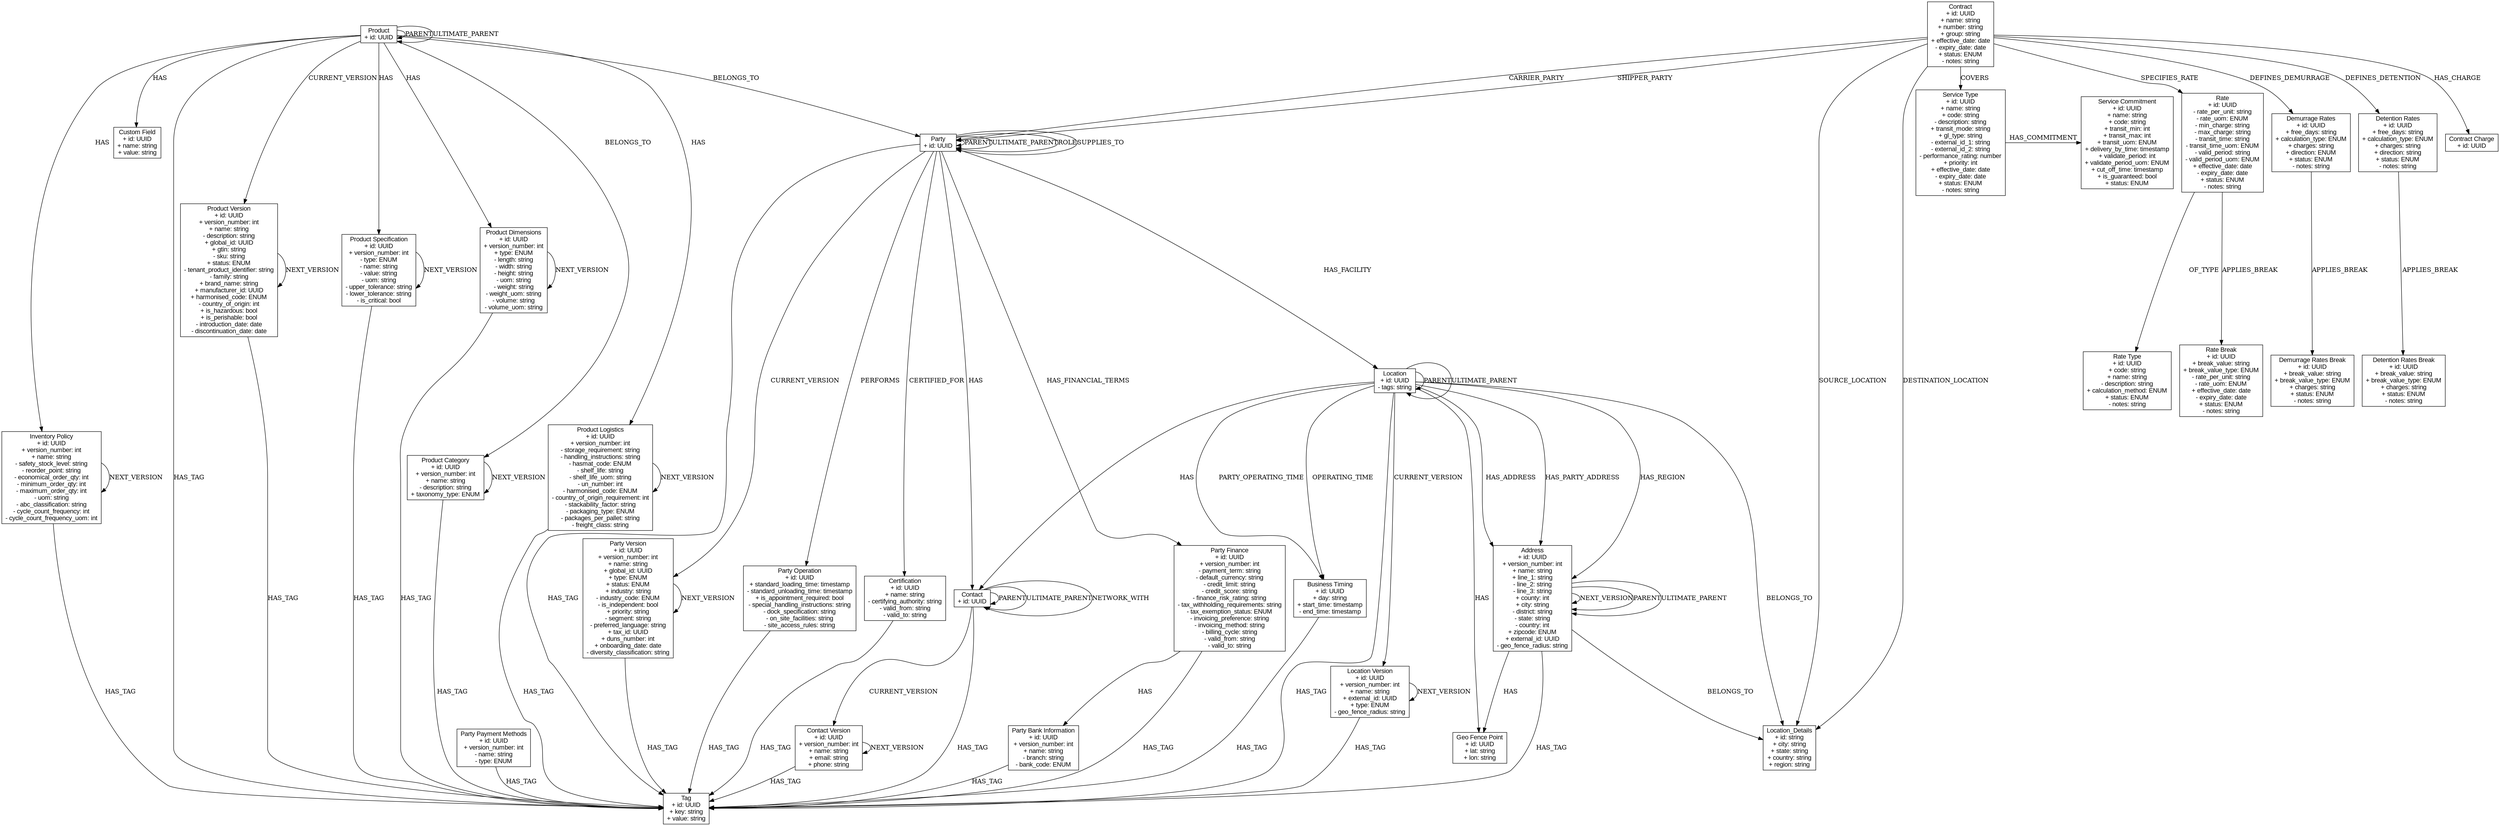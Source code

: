 // Converted Data Model Schema
// Version: 1.0

digraph converted_data_model_schema {
    rankdir=TB;
    node [shape="none", fontname="Arial"];

    // Party
    party [label="Party\n+ id: UUID\n", shape=box];
    // Party Version
    party_version [label="Party Version\n+ id: UUID\n+ version_number: int\n+ name: string\n+ global_id: UUID\n+ type: ENUM\n+ status: ENUM\n+ industry: string\n- industry_code: ENUM\n- is_independent: bool\n+ priority: string\n- segment: string\n- preferred_language: string\n+ tax_id: UUID\n+ duns_number: int\n+ onboarding_date: date\n- diversity_classification: string\n", shape=box];
    // Party Operation
    party_operation [label="Party Operation\n+ id: UUID\n+ standard_loading_time: timestamp\n- standard_unloading_time: timestamp\n+ is_appointment_required: bool\n- special_handling_instructions: string\n- dock_specification: string\n- on_site_facilities: string\n- site_access_rules: string\n", shape=box];
    // Certification
    certification [label="Certification\n+ id: UUID\n+ name: string\n- certifying_authority: string\n- valid_from: string\n- valid_to: string\n", shape=box];
    // Party Finance
    party_finance [label="Party Finance\n+ id: UUID\n+ version_number: int\n- payment_term: string\n- default_currency: string\n- credit_limit: string\n- credit_score: string\n- finance_risk_rating: string\n- tax_withholding_requirements: string\n- tax_exemption_status: ENUM\n- invoicing_preference: string\n- invoicing_method: string\n- billing_cycle: string\n- valid_from: string\n- valid_to: string\n", shape=box];
    // Party Bank Information
    party_bank_information [label="Party Bank Information\n+ id: UUID\n+ version_number: int\n+ name: string\n- branch: string\n- bank_code: ENUM\n", shape=box];
    // Party Payment Methods
    party_payment_methods [label="Party Payment Methods\n+ id: UUID\n+ version_number: int\n- name: string\n- type: ENUM\n", shape=box];
    // Product
    product [label="Product\n+ id: UUID\n", shape=box];
    // Product Version
    product_version [label="Product Version\n+ id: UUID\n+ version_number: int\n+ name: string\n- description: string\n+ global_id: UUID\n+ gtin: string\n- sku: string\n+ status: ENUM\n- tenant_product_identifier: string\n- family: string\n+ brand_name: string\n+ manufacturer_id: UUID\n+ harmonised_code: ENUM\n- country_of_origin: int\n+ is_hazardous: bool\n+ is_perishable: bool\n- introduction_date: date\n- discontinuation_date: date\n", shape=box];
    // Product Specification
    product_specification [label="Product Specification\n+ id: UUID\n+ version_number: int\n- type: ENUM\n- name: string\n- value: string\n- uom: string\n- upper_tolerance: string\n- lower_tolerance: string\n- is_critical: bool\n", shape=box];
    // Product Dimensions
    product_dimensions [label="Product Dimensions\n+ id: UUID\n+ version_number: int\n+ type: ENUM\n- length: string\n- width: string\n- height: string\n- uom: string\n- weight: string\n- weight_uom: string\n- volume: string\n- volume_uom: string\n", shape=box];
    // Product Category
    product_category [label="Product Category\n+ id: UUID\n+ version_number: int\n+ name: string\n- description: string\n+ taxonomy_type: ENUM\n", shape=box];
    // Product Logistics
    product_logistics [label="Product Logistics\n+ id: UUID\n+ version_number: int\n- storage_requirement: string\n- handling_instructions: string\n- hasmat_code: ENUM\n- shelf_life: string\n- shelf_life_uom: string\n- un_number: int\n- harmonised_code: ENUM\n- country_of_origin_requirement: int\n- stackability_factor: string\n- packaging_type: ENUM\n- packages_per_pallet: string\n- freight_class: string\n", shape=box];
    // Inventory Policy
    inventory_policy [label="Inventory Policy\n+ id: UUID\n+ version_number: int\n+ name: string\n- safety_stock_level: string\n- reorder_point: string\n- economical_order_qty: int\n- minimum_order_qty: int\n- maximum_order_qty: int\n- uom: string\n- abc_classification: string\n- cycle_count_frequency: int\n- cycle_count_frequency_uom: int\n", shape=box];
    // Location
    location [label="Location\n+ id: UUID\n- tags: string\n", shape=box];
    // Location Version
    location_version [label="Location Version\n+ id: UUID\n+ version_number: int\n+ name: string\n+ external_id: UUID\n+ type: ENUM\n- geo_fence_radius: string\n", shape=box];
    // Location_Details
    location_details [label="Location_Details\n+ id: string\n+ city: string\n+ state: string\n+ country: string\n+ region: string\n", shape=box];
    // Address
    address [label="Address\n+ id: UUID\n+ version_number: int\n+ name: string\n+ line_1: string\n- line_2: string\n- line_3: string\n+ county: int\n+ city: string\n- district: string\n- state: string\n- country: int\n+ zipcode: ENUM\n+ external_id: UUID\n- geo_fence_radius: string\n", shape=box];
    // Business Timing
    business_timing [label="Business Timing\n+ id: UUID\n+ day: string\n+ start_time: timestamp\n- end_time: timestamp\n", shape=box];
    // Contact
    contact [label="Contact\n+ id: UUID\n", shape=box];
    // Contact Version
    contact_version [label="Contact Version\n+ id: UUID\n+ version_number: int\n+ name: string\n+ email: string\n+ phone: string\n", shape=box];
    // Geo Fence Point
    geo_fence_point [label="Geo Fence Point\n+ id: UUID\n+ lat: string\n+ lon: string\n", shape=box];
    // Custom Field
    custom_field [label="Custom Field\n+ id: UUID\n+ name: string\n+ value: string\n", shape=box];
    // Tag
    tag [label="Tag\n+ id: UUID\n+ key: string\n+ value: string\n", shape=box];
    // Contract
    contract [label="Contract\n+ id: UUID\n+ name: string\n+ number: string\n+ group: string\n+ effective_date: date\n- expiry_date: date\n+ status: ENUM\n- notes: string\n", shape=box];
    // Service Type
    service_type [label="Service Type\n+ id: UUID\n+ name: string\n+ code: string\n- description: string\n+ transit_mode: string\n+ gl_type: string\n- external_id_1: string\n- external_id_2: string\n- performance_rating: number\n+ priority: int\n+ effective_date: date\n- expiry_date: date\n+ status: ENUM\n- notes: string\n", shape=box];
    // Rate
    rate [label="Rate\n+ id: UUID\n- rate_per_unit: string\n- rate_uom: ENUM\n- min_charge: string\n- max_charge: string\n- transit_time: string\n- transit_time_uom: ENUM\n- valid_period: string\n- valid_period_uom: ENUM\n+ effective_date: date\n- expiry_date: date\n+ status: ENUM\n- notes: string\n", shape=box];
    // Rate Type
    rate_type [label="Rate Type\n+ id: UUID\n+ code: string\n+ name: string\n- description: string\n+ calculation_method: ENUM\n+ status: ENUM\n- notes: string\n", shape=box];
    // Rate Break
    rate_break [label="Rate Break\n+ id: UUID\n+ break_value: string\n+ break_value_type: ENUM\n- rate_per_unit: string\n- rate_uom: ENUM\n+ effective_date: date\n- expiry_date: date\n+ status: ENUM\n- notes: string\n", shape=box];
    // Demurrage Rates
    demurrage_rates [label="Demurrage Rates\n+ id: UUID\n+ free_days: string\n+ calculation_type: ENUM\n+ charges: string\n+ direction: ENUM\n+ status: ENUM\n- notes: string\n", shape=box];
    // Demurrage Rates Break
    demurrage_rates_break [label="Demurrage Rates Break\n+ id: UUID\n+ break_value: string\n+ break_value_type: ENUM\n+ charges: string\n+ status: ENUM\n- notes: string\n", shape=box];
    // Detention Rates
    detention_rates [label="Detention Rates\n+ id: UUID\n+ free_days: string\n+ calculation_type: ENUM\n+ charges: string\n+ direction: string\n+ status: ENUM\n- notes: string\n", shape=box];
    // Detention Rates Break
    detention_rates_break [label="Detention Rates Break\n+ id: UUID\n+ break_value: string\n+ break_value_type: ENUM\n+ charges: string\n+ status: ENUM\n- notes: string\n", shape=box];
    // Contract Charge
    contract_charge [label="Contract Charge\n+ id: UUID\n", shape=box];
    // Service Commitment
    service_commitment [label="Service Commitment\n+ id: UUID\n+ name: string\n+ code: string\n+ transit_min: int\n+ transit_max: int\n+ transit_uom: ENUM\n+ delivery_by_time: timestamp\n+ validate_period: int\n+ validate_period_uom: ENUM\n+ cut_off_time: timestamp\n+ is_guaranteed: bool\n+ status: ENUM\n", shape=box];
    // Relationships
    party -> party_version [label="CURRENT_VERSION"];
    party -> party [label="PARENT"];
    party -> party [label="ULTIMATE_PARENT"];
    party -> party_operation [label="PERFORMS"];
    party_version -> party_version [label="NEXT_VERSION"];
    party -> party [label="ROLE"];
    party -> certification [label="CERTIFIED_FOR"];
    party -> party_finance [label="HAS_FINANCIAL_TERMS"];
    party_finance -> party_bank_information [label="HAS"];
    party -> party [label="SUPPLIES_TO"];
    product -> product_version [label="CURRENT_VERSION"];
    product -> product [label="PARENT"];
    product -> product [label="ULTIMATE_PARENT"];
    product_version -> product_version [label="NEXT_VERSION"];
    product -> product_category [label="BELONGS_TO"];
    product -> product_dimensions [label="HAS"];
    product -> product_logistics [label="HAS"];
    product -> product_specification [label="HAS"];
    product -> inventory_policy [label="HAS"];
    product_category -> product_category [label="NEXT_VERSION"];
    product_dimensions -> product_dimensions [label="NEXT_VERSION"];
    product_logistics -> product_logistics [label="NEXT_VERSION"];
    product_specification -> product_specification [label="NEXT_VERSION"];
    inventory_policy -> inventory_policy [label="NEXT_VERSION"];
    location -> location_version [label="CURRENT_VERSION"];
    location -> location [label="PARENT"];
    location -> location [label="ULTIMATE_PARENT"];
    location_version -> location_version [label="NEXT_VERSION"];
    location -> address [label="HAS_ADDRESS"];
    location -> address [label="HAS_PARTY_ADDRESS"];
    address -> address [label="NEXT_VERSION"];
    address -> address [label="PARENT"];
    address -> address [label="ULTIMATE_PARENT"];
    location -> business_timing [label="OPERATING_TIME"];
    location -> business_timing [label="PARTY_OPERATING_TIME"];
    contact -> contact_version [label="CURRENT_VERSION"];
    contact -> contact [label="PARENT"];
    contact -> contact [label="ULTIMATE_PARENT"];
    contact_version -> contact_version [label="NEXT_VERSION"];
    contact -> contact [label="NETWORK_WITH"];
    party -> contact [label="HAS"];
    location -> contact [label="HAS"];
    product -> party [label="BELONGS_TO"];
    party -> location [label="HAS_FACILITY"];
    location -> geo_fence_point [label="HAS"];
    address -> geo_fence_point [label="HAS"];
    product -> custom_field [label="HAS"];
    party -> tag [label="HAS_TAG"];
    party_version -> tag [label="HAS_TAG"];
    party_operation -> tag [label="HAS_TAG"];
    certification -> tag [label="HAS_TAG"];
    party_finance -> tag [label="HAS_TAG"];
    party_bank_information -> tag [label="HAS_TAG"];
    party_payment_methods -> tag [label="HAS_TAG"];
    product -> tag [label="HAS_TAG"];
    product_version -> tag [label="HAS_TAG"];
    product_specification -> tag [label="HAS_TAG"];
    product_dimensions -> tag [label="HAS_TAG"];
    product_category -> tag [label="HAS_TAG"];
    product_logistics -> tag [label="HAS_TAG"];
    inventory_policy -> tag [label="HAS_TAG"];
    location -> tag [label="HAS_TAG"];
    location_version -> tag [label="HAS_TAG"];
    address -> tag [label="HAS_TAG"];
    business_timing -> tag [label="HAS_TAG"];
    contact -> tag [label="HAS_TAG"];
    contact_version -> tag [label="HAS_TAG"];
    contract -> party [label="CARRIER_PARTY"];
    contract -> party [label="SHIPPER_PARTY"];
    contract -> rate [label="SPECIFIES_RATE"];
    contract -> service_type [label="COVERS"];
    contract -> contract_charge [label="HAS_CHARGE"];
    contract -> demurrage_rates [label="DEFINES_DEMURRAGE"];
    contract -> detention_rates [label="DEFINES_DETENTION"];
    contract -> location_details [label="SOURCE_LOCATION"];
    contract -> location_details [label="DESTINATION_LOCATION"];
    rate -> rate_type [label="OF_TYPE"];
    rate -> rate_break [label="APPLIES_BREAK"];
    demurrage_rates -> demurrage_rates_break [label="APPLIES_BREAK"];
    detention_rates -> detention_rates_break [label="APPLIES_BREAK"];
    service_type -> service_commitment [label="HAS_COMMITMENT"];
    location -> location_details [label="BELONGS_TO"];
    location -> address [label="HAS_REGION"];
    address -> location_details [label="BELONGS_TO"];

    // Layout hints
    {rank=same; party;}
    {rank=same; party_version; party_operation; party_finance; certification;}
    {rank=same; party_payment_methods;}
    {rank=same; party_bank_information;}
    {rank=same; product;}
    {rank=same; product_version; product_specification; product_dimensions;}
    {rank=same; product_category; product_logistics; inventory_policy;}
    {rank=same; location;}
    {rank=same; location_version;}
    {rank=same; address;}
    {rank=same; business_timing;}
    {rank=same; contact;}
    {rank=same; contact_version;}
    {rank=same; contract;}
    {rank=same; rate; demurrage_rates; detention_rates;}
    {rank=same; service_type; service_commitment;}
}
